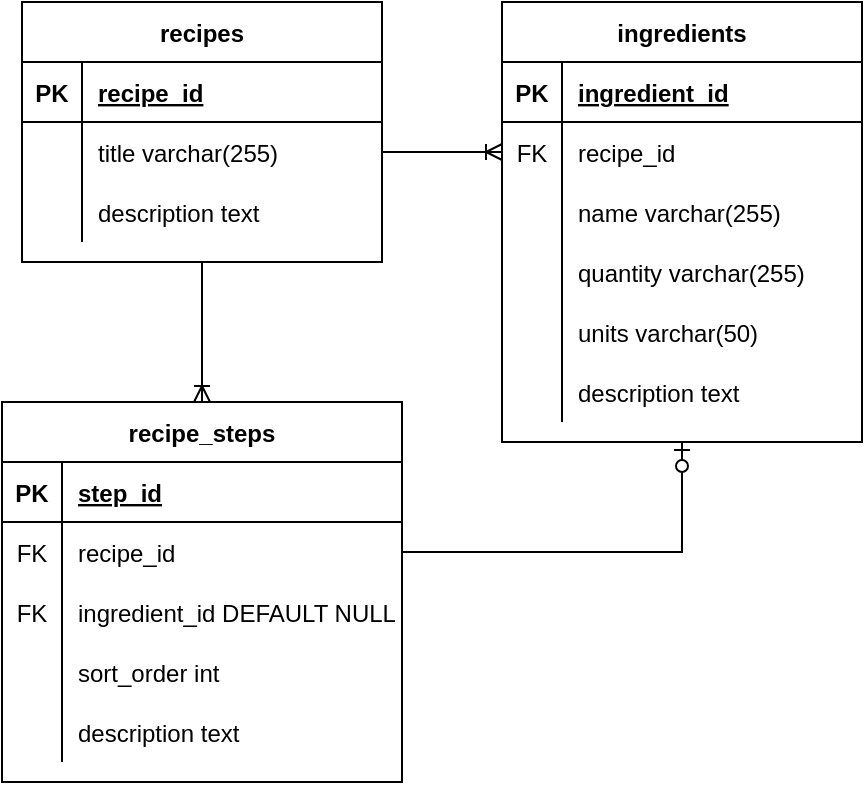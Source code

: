 <mxfile version="20.3.0" type="device"><diagram id="7XwfXs3cKHE8lIXxfn6j" name="Page-1"><mxGraphModel dx="495" dy="608" grid="1" gridSize="10" guides="1" tooltips="1" connect="1" arrows="1" fold="1" page="1" pageScale="1" pageWidth="850" pageHeight="1100" math="0" shadow="0"><root><mxCell id="0"/><mxCell id="1" parent="0"/><mxCell id="JLm3Nj7RZHVJ1Sqm7oWA-1" value="recipes" style="shape=table;startSize=30;container=1;collapsible=1;childLayout=tableLayout;fixedRows=1;rowLines=0;fontStyle=1;align=center;resizeLast=1;" vertex="1" parent="1"><mxGeometry x="40" y="40" width="180" height="130" as="geometry"/></mxCell><mxCell id="JLm3Nj7RZHVJ1Sqm7oWA-2" value="" style="shape=tableRow;horizontal=0;startSize=0;swimlaneHead=0;swimlaneBody=0;fillColor=none;collapsible=0;dropTarget=0;points=[[0,0.5],[1,0.5]];portConstraint=eastwest;top=0;left=0;right=0;bottom=1;" vertex="1" parent="JLm3Nj7RZHVJ1Sqm7oWA-1"><mxGeometry y="30" width="180" height="30" as="geometry"/></mxCell><mxCell id="JLm3Nj7RZHVJ1Sqm7oWA-3" value="PK" style="shape=partialRectangle;connectable=0;fillColor=none;top=0;left=0;bottom=0;right=0;fontStyle=1;overflow=hidden;" vertex="1" parent="JLm3Nj7RZHVJ1Sqm7oWA-2"><mxGeometry width="30" height="30" as="geometry"><mxRectangle width="30" height="30" as="alternateBounds"/></mxGeometry></mxCell><mxCell id="JLm3Nj7RZHVJ1Sqm7oWA-4" value="recipe_id" style="shape=partialRectangle;connectable=0;fillColor=none;top=0;left=0;bottom=0;right=0;align=left;spacingLeft=6;fontStyle=5;overflow=hidden;" vertex="1" parent="JLm3Nj7RZHVJ1Sqm7oWA-2"><mxGeometry x="30" width="150" height="30" as="geometry"><mxRectangle width="150" height="30" as="alternateBounds"/></mxGeometry></mxCell><mxCell id="JLm3Nj7RZHVJ1Sqm7oWA-5" value="" style="shape=tableRow;horizontal=0;startSize=0;swimlaneHead=0;swimlaneBody=0;fillColor=none;collapsible=0;dropTarget=0;points=[[0,0.5],[1,0.5]];portConstraint=eastwest;top=0;left=0;right=0;bottom=0;" vertex="1" parent="JLm3Nj7RZHVJ1Sqm7oWA-1"><mxGeometry y="60" width="180" height="30" as="geometry"/></mxCell><mxCell id="JLm3Nj7RZHVJ1Sqm7oWA-6" value="" style="shape=partialRectangle;connectable=0;fillColor=none;top=0;left=0;bottom=0;right=0;editable=1;overflow=hidden;" vertex="1" parent="JLm3Nj7RZHVJ1Sqm7oWA-5"><mxGeometry width="30" height="30" as="geometry"><mxRectangle width="30" height="30" as="alternateBounds"/></mxGeometry></mxCell><mxCell id="JLm3Nj7RZHVJ1Sqm7oWA-7" value="title varchar(255)" style="shape=partialRectangle;connectable=0;fillColor=none;top=0;left=0;bottom=0;right=0;align=left;spacingLeft=6;overflow=hidden;" vertex="1" parent="JLm3Nj7RZHVJ1Sqm7oWA-5"><mxGeometry x="30" width="150" height="30" as="geometry"><mxRectangle width="150" height="30" as="alternateBounds"/></mxGeometry></mxCell><mxCell id="JLm3Nj7RZHVJ1Sqm7oWA-8" value="" style="shape=tableRow;horizontal=0;startSize=0;swimlaneHead=0;swimlaneBody=0;fillColor=none;collapsible=0;dropTarget=0;points=[[0,0.5],[1,0.5]];portConstraint=eastwest;top=0;left=0;right=0;bottom=0;" vertex="1" parent="JLm3Nj7RZHVJ1Sqm7oWA-1"><mxGeometry y="90" width="180" height="30" as="geometry"/></mxCell><mxCell id="JLm3Nj7RZHVJ1Sqm7oWA-9" value="" style="shape=partialRectangle;connectable=0;fillColor=none;top=0;left=0;bottom=0;right=0;editable=1;overflow=hidden;" vertex="1" parent="JLm3Nj7RZHVJ1Sqm7oWA-8"><mxGeometry width="30" height="30" as="geometry"><mxRectangle width="30" height="30" as="alternateBounds"/></mxGeometry></mxCell><mxCell id="JLm3Nj7RZHVJ1Sqm7oWA-10" value="description text" style="shape=partialRectangle;connectable=0;fillColor=none;top=0;left=0;bottom=0;right=0;align=left;spacingLeft=6;overflow=hidden;" vertex="1" parent="JLm3Nj7RZHVJ1Sqm7oWA-8"><mxGeometry x="30" width="150" height="30" as="geometry"><mxRectangle width="150" height="30" as="alternateBounds"/></mxGeometry></mxCell><mxCell id="JLm3Nj7RZHVJ1Sqm7oWA-14" value="ingredients" style="shape=table;startSize=30;container=1;collapsible=1;childLayout=tableLayout;fixedRows=1;rowLines=0;fontStyle=1;align=center;resizeLast=1;" vertex="1" parent="1"><mxGeometry x="280" y="40" width="180" height="220" as="geometry"/></mxCell><mxCell id="JLm3Nj7RZHVJ1Sqm7oWA-15" value="" style="shape=tableRow;horizontal=0;startSize=0;swimlaneHead=0;swimlaneBody=0;fillColor=none;collapsible=0;dropTarget=0;points=[[0,0.5],[1,0.5]];portConstraint=eastwest;top=0;left=0;right=0;bottom=1;" vertex="1" parent="JLm3Nj7RZHVJ1Sqm7oWA-14"><mxGeometry y="30" width="180" height="30" as="geometry"/></mxCell><mxCell id="JLm3Nj7RZHVJ1Sqm7oWA-16" value="PK" style="shape=partialRectangle;connectable=0;fillColor=none;top=0;left=0;bottom=0;right=0;fontStyle=1;overflow=hidden;" vertex="1" parent="JLm3Nj7RZHVJ1Sqm7oWA-15"><mxGeometry width="30" height="30" as="geometry"><mxRectangle width="30" height="30" as="alternateBounds"/></mxGeometry></mxCell><mxCell id="JLm3Nj7RZHVJ1Sqm7oWA-17" value="ingredient_id" style="shape=partialRectangle;connectable=0;fillColor=none;top=0;left=0;bottom=0;right=0;align=left;spacingLeft=6;fontStyle=5;overflow=hidden;" vertex="1" parent="JLm3Nj7RZHVJ1Sqm7oWA-15"><mxGeometry x="30" width="150" height="30" as="geometry"><mxRectangle width="150" height="30" as="alternateBounds"/></mxGeometry></mxCell><mxCell id="JLm3Nj7RZHVJ1Sqm7oWA-40" value="" style="shape=tableRow;horizontal=0;startSize=0;swimlaneHead=0;swimlaneBody=0;fillColor=none;collapsible=0;dropTarget=0;points=[[0,0.5],[1,0.5]];portConstraint=eastwest;top=0;left=0;right=0;bottom=0;" vertex="1" parent="JLm3Nj7RZHVJ1Sqm7oWA-14"><mxGeometry y="60" width="180" height="30" as="geometry"/></mxCell><mxCell id="JLm3Nj7RZHVJ1Sqm7oWA-41" value="FK" style="shape=partialRectangle;connectable=0;fillColor=none;top=0;left=0;bottom=0;right=0;fontStyle=0;overflow=hidden;" vertex="1" parent="JLm3Nj7RZHVJ1Sqm7oWA-40"><mxGeometry width="30" height="30" as="geometry"><mxRectangle width="30" height="30" as="alternateBounds"/></mxGeometry></mxCell><mxCell id="JLm3Nj7RZHVJ1Sqm7oWA-42" value="recipe_id" style="shape=partialRectangle;connectable=0;fillColor=none;top=0;left=0;bottom=0;right=0;align=left;spacingLeft=6;fontStyle=0;overflow=hidden;" vertex="1" parent="JLm3Nj7RZHVJ1Sqm7oWA-40"><mxGeometry x="30" width="150" height="30" as="geometry"><mxRectangle width="150" height="30" as="alternateBounds"/></mxGeometry></mxCell><mxCell id="JLm3Nj7RZHVJ1Sqm7oWA-18" value="" style="shape=tableRow;horizontal=0;startSize=0;swimlaneHead=0;swimlaneBody=0;fillColor=none;collapsible=0;dropTarget=0;points=[[0,0.5],[1,0.5]];portConstraint=eastwest;top=0;left=0;right=0;bottom=0;" vertex="1" parent="JLm3Nj7RZHVJ1Sqm7oWA-14"><mxGeometry y="90" width="180" height="30" as="geometry"/></mxCell><mxCell id="JLm3Nj7RZHVJ1Sqm7oWA-19" value="" style="shape=partialRectangle;connectable=0;fillColor=none;top=0;left=0;bottom=0;right=0;editable=1;overflow=hidden;" vertex="1" parent="JLm3Nj7RZHVJ1Sqm7oWA-18"><mxGeometry width="30" height="30" as="geometry"><mxRectangle width="30" height="30" as="alternateBounds"/></mxGeometry></mxCell><mxCell id="JLm3Nj7RZHVJ1Sqm7oWA-20" value="name varchar(255)" style="shape=partialRectangle;connectable=0;fillColor=none;top=0;left=0;bottom=0;right=0;align=left;spacingLeft=6;overflow=hidden;" vertex="1" parent="JLm3Nj7RZHVJ1Sqm7oWA-18"><mxGeometry x="30" width="150" height="30" as="geometry"><mxRectangle width="150" height="30" as="alternateBounds"/></mxGeometry></mxCell><mxCell id="JLm3Nj7RZHVJ1Sqm7oWA-21" value="" style="shape=tableRow;horizontal=0;startSize=0;swimlaneHead=0;swimlaneBody=0;fillColor=none;collapsible=0;dropTarget=0;points=[[0,0.5],[1,0.5]];portConstraint=eastwest;top=0;left=0;right=0;bottom=0;" vertex="1" parent="JLm3Nj7RZHVJ1Sqm7oWA-14"><mxGeometry y="120" width="180" height="30" as="geometry"/></mxCell><mxCell id="JLm3Nj7RZHVJ1Sqm7oWA-22" value="" style="shape=partialRectangle;connectable=0;fillColor=none;top=0;left=0;bottom=0;right=0;editable=1;overflow=hidden;" vertex="1" parent="JLm3Nj7RZHVJ1Sqm7oWA-21"><mxGeometry width="30" height="30" as="geometry"><mxRectangle width="30" height="30" as="alternateBounds"/></mxGeometry></mxCell><mxCell id="JLm3Nj7RZHVJ1Sqm7oWA-23" value="quantity varchar(255)" style="shape=partialRectangle;connectable=0;fillColor=none;top=0;left=0;bottom=0;right=0;align=left;spacingLeft=6;overflow=hidden;" vertex="1" parent="JLm3Nj7RZHVJ1Sqm7oWA-21"><mxGeometry x="30" width="150" height="30" as="geometry"><mxRectangle width="150" height="30" as="alternateBounds"/></mxGeometry></mxCell><mxCell id="JLm3Nj7RZHVJ1Sqm7oWA-24" value="" style="shape=tableRow;horizontal=0;startSize=0;swimlaneHead=0;swimlaneBody=0;fillColor=none;collapsible=0;dropTarget=0;points=[[0,0.5],[1,0.5]];portConstraint=eastwest;top=0;left=0;right=0;bottom=0;" vertex="1" parent="JLm3Nj7RZHVJ1Sqm7oWA-14"><mxGeometry y="150" width="180" height="30" as="geometry"/></mxCell><mxCell id="JLm3Nj7RZHVJ1Sqm7oWA-25" value="" style="shape=partialRectangle;connectable=0;fillColor=none;top=0;left=0;bottom=0;right=0;editable=1;overflow=hidden;" vertex="1" parent="JLm3Nj7RZHVJ1Sqm7oWA-24"><mxGeometry width="30" height="30" as="geometry"><mxRectangle width="30" height="30" as="alternateBounds"/></mxGeometry></mxCell><mxCell id="JLm3Nj7RZHVJ1Sqm7oWA-26" value="units varchar(50)" style="shape=partialRectangle;connectable=0;fillColor=none;top=0;left=0;bottom=0;right=0;align=left;spacingLeft=6;overflow=hidden;" vertex="1" parent="JLm3Nj7RZHVJ1Sqm7oWA-24"><mxGeometry x="30" width="150" height="30" as="geometry"><mxRectangle width="150" height="30" as="alternateBounds"/></mxGeometry></mxCell><mxCell id="JLm3Nj7RZHVJ1Sqm7oWA-49" value="" style="shape=tableRow;horizontal=0;startSize=0;swimlaneHead=0;swimlaneBody=0;fillColor=none;collapsible=0;dropTarget=0;points=[[0,0.5],[1,0.5]];portConstraint=eastwest;top=0;left=0;right=0;bottom=0;" vertex="1" parent="JLm3Nj7RZHVJ1Sqm7oWA-14"><mxGeometry y="180" width="180" height="30" as="geometry"/></mxCell><mxCell id="JLm3Nj7RZHVJ1Sqm7oWA-50" value="" style="shape=partialRectangle;connectable=0;fillColor=none;top=0;left=0;bottom=0;right=0;editable=1;overflow=hidden;" vertex="1" parent="JLm3Nj7RZHVJ1Sqm7oWA-49"><mxGeometry width="30" height="30" as="geometry"><mxRectangle width="30" height="30" as="alternateBounds"/></mxGeometry></mxCell><mxCell id="JLm3Nj7RZHVJ1Sqm7oWA-51" value="description text" style="shape=partialRectangle;connectable=0;fillColor=none;top=0;left=0;bottom=0;right=0;align=left;spacingLeft=6;overflow=hidden;" vertex="1" parent="JLm3Nj7RZHVJ1Sqm7oWA-49"><mxGeometry x="30" width="150" height="30" as="geometry"><mxRectangle width="150" height="30" as="alternateBounds"/></mxGeometry></mxCell><mxCell id="JLm3Nj7RZHVJ1Sqm7oWA-27" value="recipe_steps" style="shape=table;startSize=30;container=1;collapsible=1;childLayout=tableLayout;fixedRows=1;rowLines=0;fontStyle=1;align=center;resizeLast=1;" vertex="1" parent="1"><mxGeometry x="30" y="240" width="200" height="190" as="geometry"/></mxCell><mxCell id="JLm3Nj7RZHVJ1Sqm7oWA-28" value="" style="shape=tableRow;horizontal=0;startSize=0;swimlaneHead=0;swimlaneBody=0;fillColor=none;collapsible=0;dropTarget=0;points=[[0,0.5],[1,0.5]];portConstraint=eastwest;top=0;left=0;right=0;bottom=1;" vertex="1" parent="JLm3Nj7RZHVJ1Sqm7oWA-27"><mxGeometry y="30" width="200" height="30" as="geometry"/></mxCell><mxCell id="JLm3Nj7RZHVJ1Sqm7oWA-29" value="PK" style="shape=partialRectangle;connectable=0;fillColor=none;top=0;left=0;bottom=0;right=0;fontStyle=1;overflow=hidden;" vertex="1" parent="JLm3Nj7RZHVJ1Sqm7oWA-28"><mxGeometry width="30" height="30" as="geometry"><mxRectangle width="30" height="30" as="alternateBounds"/></mxGeometry></mxCell><mxCell id="JLm3Nj7RZHVJ1Sqm7oWA-30" value="step_id" style="shape=partialRectangle;connectable=0;fillColor=none;top=0;left=0;bottom=0;right=0;align=left;spacingLeft=6;fontStyle=5;overflow=hidden;" vertex="1" parent="JLm3Nj7RZHVJ1Sqm7oWA-28"><mxGeometry x="30" width="170" height="30" as="geometry"><mxRectangle width="170" height="30" as="alternateBounds"/></mxGeometry></mxCell><mxCell id="JLm3Nj7RZHVJ1Sqm7oWA-43" value="" style="shape=tableRow;horizontal=0;startSize=0;swimlaneHead=0;swimlaneBody=0;fillColor=none;collapsible=0;dropTarget=0;points=[[0,0.5],[1,0.5]];portConstraint=eastwest;top=0;left=0;right=0;bottom=0;" vertex="1" parent="JLm3Nj7RZHVJ1Sqm7oWA-27"><mxGeometry y="60" width="200" height="30" as="geometry"/></mxCell><mxCell id="JLm3Nj7RZHVJ1Sqm7oWA-44" value="FK" style="shape=partialRectangle;connectable=0;fillColor=none;top=0;left=0;bottom=0;right=0;fontStyle=0;overflow=hidden;" vertex="1" parent="JLm3Nj7RZHVJ1Sqm7oWA-43"><mxGeometry width="30" height="30" as="geometry"><mxRectangle width="30" height="30" as="alternateBounds"/></mxGeometry></mxCell><mxCell id="JLm3Nj7RZHVJ1Sqm7oWA-45" value="recipe_id" style="shape=partialRectangle;connectable=0;fillColor=none;top=0;left=0;bottom=0;right=0;align=left;spacingLeft=6;fontStyle=0;overflow=hidden;" vertex="1" parent="JLm3Nj7RZHVJ1Sqm7oWA-43"><mxGeometry x="30" width="170" height="30" as="geometry"><mxRectangle width="170" height="30" as="alternateBounds"/></mxGeometry></mxCell><mxCell id="JLm3Nj7RZHVJ1Sqm7oWA-46" value="" style="shape=tableRow;horizontal=0;startSize=0;swimlaneHead=0;swimlaneBody=0;fillColor=none;collapsible=0;dropTarget=0;points=[[0,0.5],[1,0.5]];portConstraint=eastwest;top=0;left=0;right=0;bottom=0;" vertex="1" parent="JLm3Nj7RZHVJ1Sqm7oWA-27"><mxGeometry y="90" width="200" height="30" as="geometry"/></mxCell><mxCell id="JLm3Nj7RZHVJ1Sqm7oWA-47" value="FK" style="shape=partialRectangle;connectable=0;fillColor=none;top=0;left=0;bottom=0;right=0;fontStyle=0;overflow=hidden;" vertex="1" parent="JLm3Nj7RZHVJ1Sqm7oWA-46"><mxGeometry width="30" height="30" as="geometry"><mxRectangle width="30" height="30" as="alternateBounds"/></mxGeometry></mxCell><mxCell id="JLm3Nj7RZHVJ1Sqm7oWA-48" value="ingredient_id DEFAULT NULL" style="shape=partialRectangle;connectable=0;fillColor=none;top=0;left=0;bottom=0;right=0;align=left;spacingLeft=6;fontStyle=0;overflow=hidden;" vertex="1" parent="JLm3Nj7RZHVJ1Sqm7oWA-46"><mxGeometry x="30" width="170" height="30" as="geometry"><mxRectangle width="170" height="30" as="alternateBounds"/></mxGeometry></mxCell><mxCell id="JLm3Nj7RZHVJ1Sqm7oWA-56" value="" style="shape=tableRow;horizontal=0;startSize=0;swimlaneHead=0;swimlaneBody=0;fillColor=none;collapsible=0;dropTarget=0;points=[[0,0.5],[1,0.5]];portConstraint=eastwest;top=0;left=0;right=0;bottom=0;" vertex="1" parent="JLm3Nj7RZHVJ1Sqm7oWA-27"><mxGeometry y="120" width="200" height="30" as="geometry"/></mxCell><mxCell id="JLm3Nj7RZHVJ1Sqm7oWA-57" value="" style="shape=partialRectangle;connectable=0;fillColor=none;top=0;left=0;bottom=0;right=0;editable=1;overflow=hidden;" vertex="1" parent="JLm3Nj7RZHVJ1Sqm7oWA-56"><mxGeometry width="30" height="30" as="geometry"><mxRectangle width="30" height="30" as="alternateBounds"/></mxGeometry></mxCell><mxCell id="JLm3Nj7RZHVJ1Sqm7oWA-58" value="sort_order int" style="shape=partialRectangle;connectable=0;fillColor=none;top=0;left=0;bottom=0;right=0;align=left;spacingLeft=6;overflow=hidden;" vertex="1" parent="JLm3Nj7RZHVJ1Sqm7oWA-56"><mxGeometry x="30" width="170" height="30" as="geometry"><mxRectangle width="170" height="30" as="alternateBounds"/></mxGeometry></mxCell><mxCell id="JLm3Nj7RZHVJ1Sqm7oWA-31" value="" style="shape=tableRow;horizontal=0;startSize=0;swimlaneHead=0;swimlaneBody=0;fillColor=none;collapsible=0;dropTarget=0;points=[[0,0.5],[1,0.5]];portConstraint=eastwest;top=0;left=0;right=0;bottom=0;" vertex="1" parent="JLm3Nj7RZHVJ1Sqm7oWA-27"><mxGeometry y="150" width="200" height="30" as="geometry"/></mxCell><mxCell id="JLm3Nj7RZHVJ1Sqm7oWA-32" value="" style="shape=partialRectangle;connectable=0;fillColor=none;top=0;left=0;bottom=0;right=0;editable=1;overflow=hidden;" vertex="1" parent="JLm3Nj7RZHVJ1Sqm7oWA-31"><mxGeometry width="30" height="30" as="geometry"><mxRectangle width="30" height="30" as="alternateBounds"/></mxGeometry></mxCell><mxCell id="JLm3Nj7RZHVJ1Sqm7oWA-33" value="description text" style="shape=partialRectangle;connectable=0;fillColor=none;top=0;left=0;bottom=0;right=0;align=left;spacingLeft=6;overflow=hidden;" vertex="1" parent="JLm3Nj7RZHVJ1Sqm7oWA-31"><mxGeometry x="30" width="170" height="30" as="geometry"><mxRectangle width="170" height="30" as="alternateBounds"/></mxGeometry></mxCell><mxCell id="JLm3Nj7RZHVJ1Sqm7oWA-52" value="" style="edgeStyle=entityRelationEdgeStyle;fontSize=12;html=1;endArrow=ERoneToMany;rounded=0;exitX=1;exitY=0.5;exitDx=0;exitDy=0;entryX=0;entryY=0.5;entryDx=0;entryDy=0;" edge="1" parent="1" source="JLm3Nj7RZHVJ1Sqm7oWA-5" target="JLm3Nj7RZHVJ1Sqm7oWA-40"><mxGeometry width="100" height="100" relative="1" as="geometry"><mxPoint x="210" y="190" as="sourcePoint"/><mxPoint x="310" y="90" as="targetPoint"/></mxGeometry></mxCell><mxCell id="JLm3Nj7RZHVJ1Sqm7oWA-53" value="" style="edgeStyle=elbowEdgeStyle;fontSize=12;html=1;endArrow=ERoneToMany;rounded=0;exitX=0.5;exitY=1;exitDx=0;exitDy=0;elbow=vertical;entryX=0.5;entryY=0;entryDx=0;entryDy=0;" edge="1" parent="1" source="JLm3Nj7RZHVJ1Sqm7oWA-1" target="JLm3Nj7RZHVJ1Sqm7oWA-27"><mxGeometry width="100" height="100" relative="1" as="geometry"><mxPoint x="110" y="280" as="sourcePoint"/><mxPoint x="150" y="220" as="targetPoint"/></mxGeometry></mxCell><mxCell id="JLm3Nj7RZHVJ1Sqm7oWA-55" value="" style="edgeStyle=orthogonalEdgeStyle;fontSize=12;html=1;endArrow=ERzeroToOne;endFill=1;rounded=0;elbow=vertical;exitX=1;exitY=0.5;exitDx=0;exitDy=0;entryX=0.5;entryY=1;entryDx=0;entryDy=0;" edge="1" parent="1" source="JLm3Nj7RZHVJ1Sqm7oWA-43" target="JLm3Nj7RZHVJ1Sqm7oWA-14"><mxGeometry width="100" height="100" relative="1" as="geometry"><mxPoint x="270" y="380" as="sourcePoint"/><mxPoint x="370" y="280" as="targetPoint"/></mxGeometry></mxCell></root></mxGraphModel></diagram></mxfile>